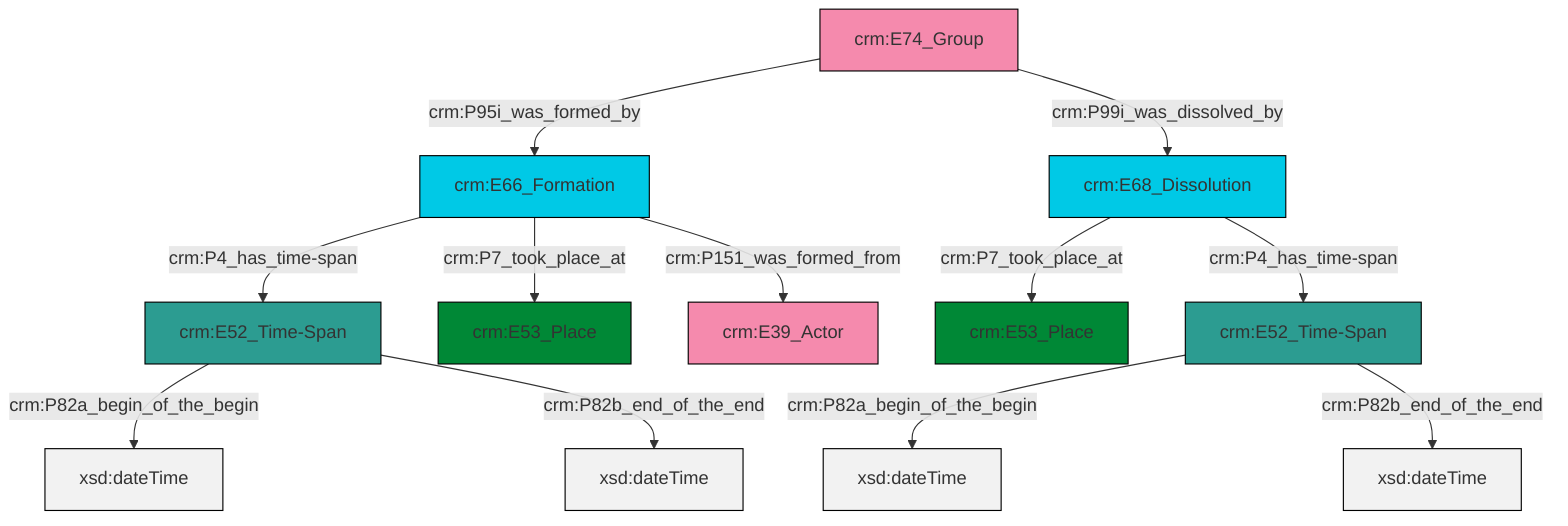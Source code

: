 graph TD
classDef Literal fill:#f2f2f2,stroke:#000000;
classDef CRM_Entity fill:#FFFFFF,stroke:#000000;
classDef Temporal_Entity fill:#00C9E6, stroke:#000000;
classDef Type fill:#E18312, stroke:#000000;
classDef Time-Span fill:#2C9C91, stroke:#000000;
classDef Appellation fill:#FFEB7F, stroke:#000000;
classDef Place fill:#008836, stroke:#000000;
classDef Persistent_Item fill:#B266B2, stroke:#000000;
classDef Conceptual_Object fill:#FFD700, stroke:#000000;
classDef Physical_Thing fill:#D2B48C, stroke:#000000;
classDef Actor fill:#f58aad, stroke:#000000;
classDef PC_Classes fill:#4ce600, stroke:#000000;
classDef Multi fill:#cccccc,stroke:#000000;

0["crm:E52_Time-Span"]:::Time-Span -->|crm:P82a_begin_of_the_begin| 1[xsd:dateTime]:::Literal
2["crm:E66_Formation"]:::Temporal_Entity -->|crm:P4_has_time-span| 0["crm:E52_Time-Span"]:::Time-Span
2["crm:E66_Formation"]:::Temporal_Entity -->|crm:P7_took_place_at| 3["crm:E53_Place"]:::Place
4["crm:E52_Time-Span"]:::Time-Span -->|crm:P82a_begin_of_the_begin| 5[xsd:dateTime]:::Literal
4["crm:E52_Time-Span"]:::Time-Span -->|crm:P82b_end_of_the_end| 8[xsd:dateTime]:::Literal
2["crm:E66_Formation"]:::Temporal_Entity -->|crm:P151_was_formed_from| 9["crm:E39_Actor"]:::Actor
0["crm:E52_Time-Span"]:::Time-Span -->|crm:P82b_end_of_the_end| 10[xsd:dateTime]:::Literal
11["crm:E68_Dissolution"]:::Temporal_Entity -->|crm:P7_took_place_at| 12["crm:E53_Place"]:::Place
11["crm:E68_Dissolution"]:::Temporal_Entity -->|crm:P4_has_time-span| 4["crm:E52_Time-Span"]:::Time-Span
6["crm:E74_Group"]:::Actor -->|crm:P95i_was_formed_by| 2["crm:E66_Formation"]:::Temporal_Entity
6["crm:E74_Group"]:::Actor -->|crm:P99i_was_dissolved_by| 11["crm:E68_Dissolution"]:::Temporal_Entity